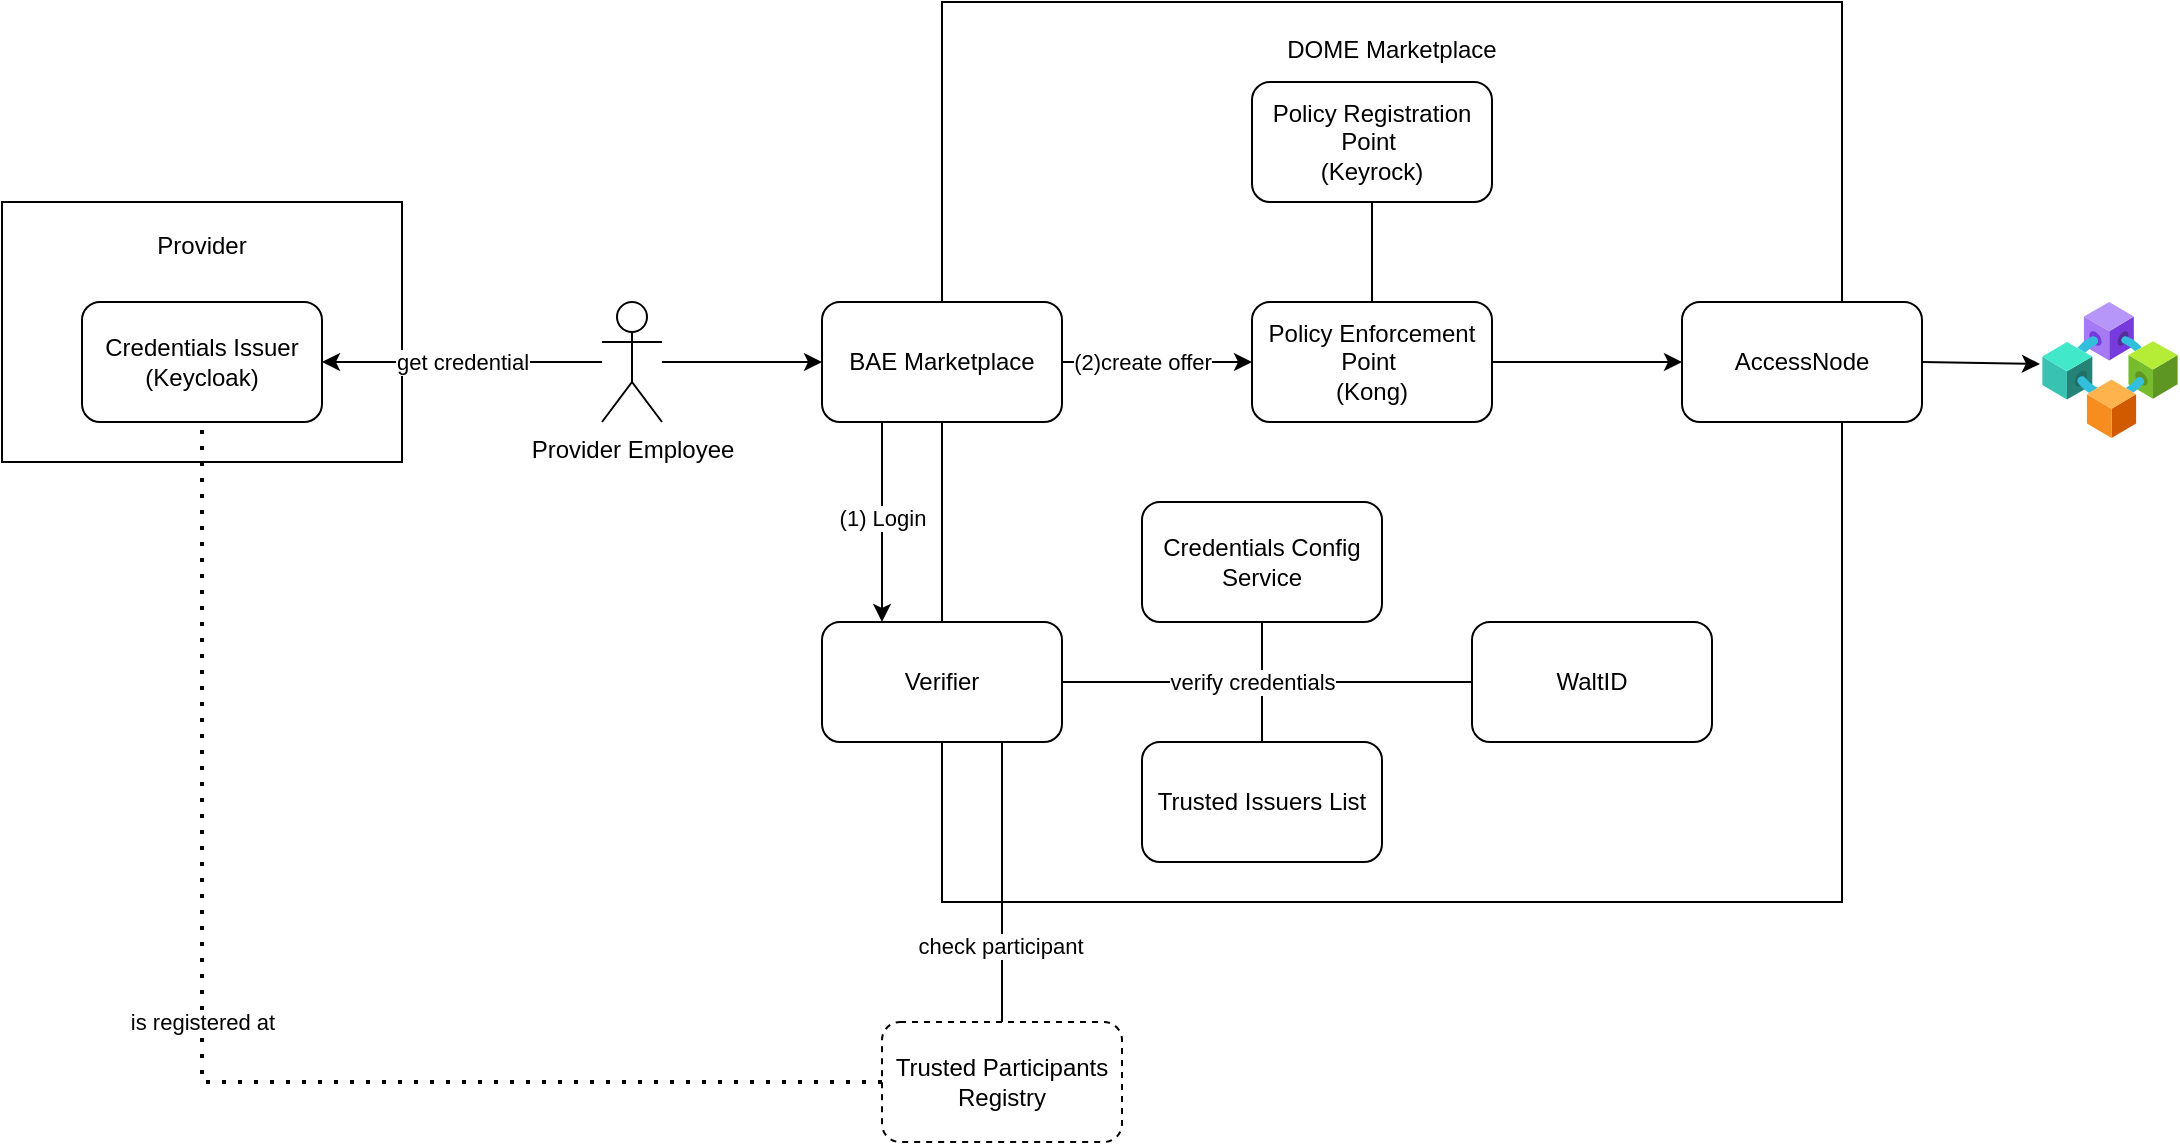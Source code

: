<mxfile version="22.0.8" type="device">
  <diagram name="Page-1" id="Jrgt3sYGPVu8h39Zh5tt">
    <mxGraphModel dx="2284" dy="844" grid="1" gridSize="10" guides="1" tooltips="1" connect="1" arrows="1" fold="1" page="1" pageScale="1" pageWidth="850" pageHeight="1100" math="0" shadow="0">
      <root>
        <mxCell id="0" />
        <mxCell id="1" parent="0" />
        <mxCell id="rZgsUoCGz8kG7AOwi9W0-80" value="&lt;div&gt;DOME Marketplace&lt;/div&gt;&lt;div&gt;&lt;br&gt;&lt;/div&gt;&lt;div&gt;&lt;br&gt;&lt;/div&gt;&lt;div&gt;&lt;br&gt;&lt;/div&gt;&lt;div&gt;&lt;br&gt;&lt;/div&gt;&lt;div&gt;&lt;br&gt;&lt;/div&gt;&lt;div&gt;&lt;br&gt;&lt;/div&gt;&lt;div&gt;&lt;br&gt;&lt;/div&gt;&lt;div&gt;&lt;br&gt;&lt;/div&gt;&lt;div&gt;&lt;br&gt;&lt;/div&gt;&lt;div&gt;&lt;br&gt;&lt;/div&gt;&lt;div&gt;&lt;br&gt;&lt;/div&gt;&lt;div&gt;&lt;br&gt;&lt;/div&gt;&lt;div&gt;&lt;br&gt;&lt;/div&gt;&lt;div&gt;&lt;br&gt;&lt;/div&gt;&lt;div&gt;&lt;br&gt;&lt;/div&gt;&lt;div&gt;&lt;br&gt;&lt;/div&gt;&lt;div&gt;&lt;br&gt;&lt;/div&gt;&lt;div&gt;&lt;br&gt;&lt;/div&gt;&lt;div&gt;&lt;br&gt;&lt;/div&gt;&lt;div&gt;&lt;br&gt;&lt;/div&gt;&lt;div&gt;&lt;br&gt;&lt;/div&gt;&lt;div&gt;&lt;br&gt;&lt;/div&gt;&lt;div&gt;&lt;br&gt;&lt;/div&gt;&lt;div&gt;&lt;br&gt;&lt;/div&gt;&lt;div&gt;&lt;br&gt;&lt;/div&gt;&lt;div&gt;&lt;br&gt;&lt;/div&gt;&lt;div&gt;&lt;br&gt;&lt;/div&gt;&lt;div&gt;&lt;br&gt;&lt;/div&gt;" style="whiteSpace=wrap;html=1;aspect=fixed;" vertex="1" parent="1">
          <mxGeometry x="160" y="200" width="450" height="450" as="geometry" />
        </mxCell>
        <mxCell id="rZgsUoCGz8kG7AOwi9W0-81" value="BAE Marketplace" style="rounded=1;whiteSpace=wrap;html=1;" vertex="1" parent="1">
          <mxGeometry x="100" y="350" width="120" height="60" as="geometry" />
        </mxCell>
        <mxCell id="rZgsUoCGz8kG7AOwi9W0-82" value="AccessNode" style="rounded=1;whiteSpace=wrap;html=1;" vertex="1" parent="1">
          <mxGeometry x="530" y="350" width="120" height="60" as="geometry" />
        </mxCell>
        <mxCell id="rZgsUoCGz8kG7AOwi9W0-84" value="Verifier" style="rounded=1;whiteSpace=wrap;html=1;" vertex="1" parent="1">
          <mxGeometry x="100" y="510" width="120" height="60" as="geometry" />
        </mxCell>
        <mxCell id="rZgsUoCGz8kG7AOwi9W0-85" value="Credentials Config Service" style="rounded=1;whiteSpace=wrap;html=1;" vertex="1" parent="1">
          <mxGeometry x="260" y="450" width="120" height="60" as="geometry" />
        </mxCell>
        <mxCell id="rZgsUoCGz8kG7AOwi9W0-86" value="&lt;div&gt;Policy Registration Point&amp;nbsp;&lt;/div&gt;&lt;div&gt;(Keyrock)&lt;/div&gt;" style="rounded=1;whiteSpace=wrap;html=1;" vertex="1" parent="1">
          <mxGeometry x="315" y="240" width="120" height="60" as="geometry" />
        </mxCell>
        <mxCell id="rZgsUoCGz8kG7AOwi9W0-87" value="&lt;div&gt;Policy Enforcement Point&amp;nbsp;&lt;/div&gt;&lt;div&gt;(Kong)&lt;/div&gt;" style="rounded=1;whiteSpace=wrap;html=1;" vertex="1" parent="1">
          <mxGeometry x="315" y="350" width="120" height="60" as="geometry" />
        </mxCell>
        <mxCell id="rZgsUoCGz8kG7AOwi9W0-88" value="Trusted Issuers List" style="rounded=1;whiteSpace=wrap;html=1;" vertex="1" parent="1">
          <mxGeometry x="260" y="570" width="120" height="60" as="geometry" />
        </mxCell>
        <mxCell id="rZgsUoCGz8kG7AOwi9W0-89" value="WaltID" style="rounded=1;whiteSpace=wrap;html=1;" vertex="1" parent="1">
          <mxGeometry x="425" y="510" width="120" height="60" as="geometry" />
        </mxCell>
        <mxCell id="rZgsUoCGz8kG7AOwi9W0-90" value="" style="image;aspect=fixed;html=1;points=[];align=center;fontSize=12;image=img/lib/azure2/blockchain/Consortium.svg;" vertex="1" parent="1">
          <mxGeometry x="710" y="350" width="68" height="68" as="geometry" />
        </mxCell>
        <mxCell id="rZgsUoCGz8kG7AOwi9W0-91" value="" style="endArrow=none;html=1;rounded=0;entryX=1;entryY=0.5;entryDx=0;entryDy=0;" edge="1" parent="1" source="rZgsUoCGz8kG7AOwi9W0-89" target="rZgsUoCGz8kG7AOwi9W0-84">
          <mxGeometry width="50" height="50" relative="1" as="geometry">
            <mxPoint x="190" y="720" as="sourcePoint" />
            <mxPoint x="240" y="670" as="targetPoint" />
          </mxGeometry>
        </mxCell>
        <mxCell id="rZgsUoCGz8kG7AOwi9W0-92" value="" style="endArrow=none;html=1;rounded=0;entryX=0.5;entryY=1;entryDx=0;entryDy=0;exitX=1;exitY=0.5;exitDx=0;exitDy=0;" edge="1" parent="1" source="rZgsUoCGz8kG7AOwi9W0-84" target="rZgsUoCGz8kG7AOwi9W0-85">
          <mxGeometry width="50" height="50" relative="1" as="geometry">
            <mxPoint x="220" y="540" as="sourcePoint" />
            <mxPoint x="340" y="510" as="targetPoint" />
            <Array as="points">
              <mxPoint x="320" y="540" />
            </Array>
          </mxGeometry>
        </mxCell>
        <mxCell id="rZgsUoCGz8kG7AOwi9W0-93" value="" style="endArrow=none;html=1;rounded=0;exitX=1;exitY=0.5;exitDx=0;exitDy=0;entryX=0.5;entryY=0;entryDx=0;entryDy=0;" edge="1" parent="1" source="rZgsUoCGz8kG7AOwi9W0-84" target="rZgsUoCGz8kG7AOwi9W0-88">
          <mxGeometry width="50" height="50" relative="1" as="geometry">
            <mxPoint x="300" y="750" as="sourcePoint" />
            <mxPoint x="350" y="700" as="targetPoint" />
            <Array as="points">
              <mxPoint x="320" y="540" />
            </Array>
          </mxGeometry>
        </mxCell>
        <mxCell id="rZgsUoCGz8kG7AOwi9W0-116" value="verify credentials" style="edgeLabel;html=1;align=center;verticalAlign=middle;resizable=0;points=[];" vertex="1" connectable="0" parent="rZgsUoCGz8kG7AOwi9W0-93">
          <mxGeometry x="0.292" y="2" relative="1" as="geometry">
            <mxPoint x="11" y="2" as="offset" />
          </mxGeometry>
        </mxCell>
        <mxCell id="rZgsUoCGz8kG7AOwi9W0-94" value="Trusted Participants Registry" style="rounded=1;whiteSpace=wrap;html=1;dashed=1;" vertex="1" parent="1">
          <mxGeometry x="130" y="710" width="120" height="60" as="geometry" />
        </mxCell>
        <mxCell id="rZgsUoCGz8kG7AOwi9W0-95" value="" style="endArrow=none;html=1;rounded=0;entryX=0.75;entryY=1;entryDx=0;entryDy=0;exitX=0.5;exitY=0;exitDx=0;exitDy=0;" edge="1" parent="1" source="rZgsUoCGz8kG7AOwi9W0-94" target="rZgsUoCGz8kG7AOwi9W0-84">
          <mxGeometry width="50" height="50" relative="1" as="geometry">
            <mxPoint x="10" y="690" as="sourcePoint" />
            <mxPoint x="60" y="640" as="targetPoint" />
          </mxGeometry>
        </mxCell>
        <mxCell id="rZgsUoCGz8kG7AOwi9W0-115" value="check participant" style="edgeLabel;html=1;align=center;verticalAlign=middle;resizable=0;points=[];" vertex="1" connectable="0" parent="rZgsUoCGz8kG7AOwi9W0-95">
          <mxGeometry x="-0.45" y="1" relative="1" as="geometry">
            <mxPoint as="offset" />
          </mxGeometry>
        </mxCell>
        <mxCell id="rZgsUoCGz8kG7AOwi9W0-96" value="" style="endArrow=classic;html=1;rounded=0;entryX=0;entryY=0.5;entryDx=0;entryDy=0;exitX=1;exitY=0.5;exitDx=0;exitDy=0;" edge="1" parent="1" source="rZgsUoCGz8kG7AOwi9W0-81" target="rZgsUoCGz8kG7AOwi9W0-87">
          <mxGeometry width="50" height="50" relative="1" as="geometry">
            <mxPoint x="-170" y="410" as="sourcePoint" />
            <mxPoint x="-120" y="360" as="targetPoint" />
          </mxGeometry>
        </mxCell>
        <mxCell id="rZgsUoCGz8kG7AOwi9W0-117" value="(2)create offer" style="edgeLabel;html=1;align=center;verticalAlign=middle;resizable=0;points=[];" vertex="1" connectable="0" parent="rZgsUoCGz8kG7AOwi9W0-96">
          <mxGeometry x="-0.158" y="-2" relative="1" as="geometry">
            <mxPoint y="-2" as="offset" />
          </mxGeometry>
        </mxCell>
        <mxCell id="rZgsUoCGz8kG7AOwi9W0-97" value="" style="endArrow=classic;html=1;rounded=0;entryX=0;entryY=0.5;entryDx=0;entryDy=0;exitX=1;exitY=0.5;exitDx=0;exitDy=0;" edge="1" parent="1" source="rZgsUoCGz8kG7AOwi9W0-87" target="rZgsUoCGz8kG7AOwi9W0-82">
          <mxGeometry width="50" height="50" relative="1" as="geometry">
            <mxPoint x="-30" y="450" as="sourcePoint" />
            <mxPoint x="20" y="400" as="targetPoint" />
          </mxGeometry>
        </mxCell>
        <mxCell id="rZgsUoCGz8kG7AOwi9W0-98" value="" style="endArrow=none;html=1;rounded=0;entryX=0.5;entryY=1;entryDx=0;entryDy=0;" edge="1" parent="1" source="rZgsUoCGz8kG7AOwi9W0-87" target="rZgsUoCGz8kG7AOwi9W0-86">
          <mxGeometry width="50" height="50" relative="1" as="geometry">
            <mxPoint x="-70" y="440" as="sourcePoint" />
            <mxPoint x="-20" y="390" as="targetPoint" />
          </mxGeometry>
        </mxCell>
        <mxCell id="rZgsUoCGz8kG7AOwi9W0-99" value="" style="endArrow=classic;html=1;rounded=0;exitX=0.25;exitY=1;exitDx=0;exitDy=0;entryX=0.25;entryY=0;entryDx=0;entryDy=0;" edge="1" parent="1" source="rZgsUoCGz8kG7AOwi9W0-81" target="rZgsUoCGz8kG7AOwi9W0-84">
          <mxGeometry width="50" height="50" relative="1" as="geometry">
            <mxPoint x="-100" y="540" as="sourcePoint" />
            <mxPoint x="-50" y="490" as="targetPoint" />
          </mxGeometry>
        </mxCell>
        <mxCell id="rZgsUoCGz8kG7AOwi9W0-114" value="(1) Login" style="edgeLabel;html=1;align=center;verticalAlign=middle;resizable=0;points=[];" vertex="1" connectable="0" parent="rZgsUoCGz8kG7AOwi9W0-99">
          <mxGeometry x="-0.05" relative="1" as="geometry">
            <mxPoint as="offset" />
          </mxGeometry>
        </mxCell>
        <mxCell id="rZgsUoCGz8kG7AOwi9W0-100" value="Provider Employee" style="shape=umlActor;verticalLabelPosition=bottom;verticalAlign=top;html=1;outlineConnect=0;" vertex="1" parent="1">
          <mxGeometry x="-10" y="350" width="30" height="60" as="geometry" />
        </mxCell>
        <mxCell id="rZgsUoCGz8kG7AOwi9W0-103" value="" style="endArrow=classic;html=1;rounded=0;entryX=0;entryY=0.5;entryDx=0;entryDy=0;" edge="1" parent="1" source="rZgsUoCGz8kG7AOwi9W0-100" target="rZgsUoCGz8kG7AOwi9W0-81">
          <mxGeometry width="50" height="50" relative="1" as="geometry">
            <mxPoint x="-20" y="370" as="sourcePoint" />
            <mxPoint x="-90" y="520" as="targetPoint" />
          </mxGeometry>
        </mxCell>
        <mxCell id="rZgsUoCGz8kG7AOwi9W0-108" value="" style="group" vertex="1" connectable="0" parent="1">
          <mxGeometry x="-310" y="300" width="200" height="130" as="geometry" />
        </mxCell>
        <mxCell id="rZgsUoCGz8kG7AOwi9W0-110" value="" style="group" vertex="1" connectable="0" parent="rZgsUoCGz8kG7AOwi9W0-108">
          <mxGeometry width="200" height="130" as="geometry" />
        </mxCell>
        <mxCell id="rZgsUoCGz8kG7AOwi9W0-107" value="&lt;div&gt;Provider&lt;/div&gt;&lt;div&gt;&lt;br&gt;&lt;/div&gt;&lt;div&gt;&lt;br&gt;&lt;/div&gt;&lt;div&gt;&lt;br&gt;&lt;/div&gt;&lt;div&gt;&lt;br&gt;&lt;/div&gt;&lt;div&gt;&lt;br&gt;&lt;/div&gt;&lt;div&gt;&lt;br&gt;&lt;/div&gt;" style="rounded=0;whiteSpace=wrap;html=1;" vertex="1" parent="rZgsUoCGz8kG7AOwi9W0-110">
          <mxGeometry width="200" height="130" as="geometry" />
        </mxCell>
        <mxCell id="rZgsUoCGz8kG7AOwi9W0-83" value="&lt;div&gt;Credentials Issuer&lt;/div&gt;&lt;div&gt;(Keycloak)&lt;br&gt;&lt;/div&gt;" style="rounded=1;whiteSpace=wrap;html=1;" vertex="1" parent="rZgsUoCGz8kG7AOwi9W0-110">
          <mxGeometry x="40" y="50" width="120" height="60" as="geometry" />
        </mxCell>
        <mxCell id="rZgsUoCGz8kG7AOwi9W0-109" value="" style="endArrow=classic;html=1;rounded=0;entryX=1;entryY=0.5;entryDx=0;entryDy=0;" edge="1" parent="1" source="rZgsUoCGz8kG7AOwi9W0-100" target="rZgsUoCGz8kG7AOwi9W0-83">
          <mxGeometry width="50" height="50" relative="1" as="geometry">
            <mxPoint x="-90" y="380" as="sourcePoint" />
            <mxPoint x="-150" y="500" as="targetPoint" />
          </mxGeometry>
        </mxCell>
        <mxCell id="rZgsUoCGz8kG7AOwi9W0-111" value="get credential" style="edgeLabel;html=1;align=center;verticalAlign=middle;resizable=0;points=[];" vertex="1" connectable="0" parent="rZgsUoCGz8kG7AOwi9W0-109">
          <mxGeometry x="0.129" y="1" relative="1" as="geometry">
            <mxPoint x="9" y="-1" as="offset" />
          </mxGeometry>
        </mxCell>
        <mxCell id="rZgsUoCGz8kG7AOwi9W0-118" value="" style="endArrow=classic;html=1;rounded=0;exitX=1;exitY=0.5;exitDx=0;exitDy=0;entryX=-0.015;entryY=0.456;entryDx=0;entryDy=0;entryPerimeter=0;" edge="1" parent="1" source="rZgsUoCGz8kG7AOwi9W0-82" target="rZgsUoCGz8kG7AOwi9W0-90">
          <mxGeometry width="50" height="50" relative="1" as="geometry">
            <mxPoint x="720" y="520" as="sourcePoint" />
            <mxPoint x="770" y="470" as="targetPoint" />
          </mxGeometry>
        </mxCell>
        <mxCell id="rZgsUoCGz8kG7AOwi9W0-119" value="is registered at" style="endArrow=none;dashed=1;html=1;dashPattern=1 3;strokeWidth=2;rounded=0;entryX=0.5;entryY=1;entryDx=0;entryDy=0;exitX=0;exitY=0.5;exitDx=0;exitDy=0;" edge="1" parent="1" source="rZgsUoCGz8kG7AOwi9W0-94" target="rZgsUoCGz8kG7AOwi9W0-83">
          <mxGeometry x="0.104" width="50" height="50" relative="1" as="geometry">
            <mxPoint x="-190" y="560" as="sourcePoint" />
            <mxPoint x="-140" y="510" as="targetPoint" />
            <Array as="points">
              <mxPoint x="-210" y="740" />
            </Array>
            <mxPoint as="offset" />
          </mxGeometry>
        </mxCell>
      </root>
    </mxGraphModel>
  </diagram>
</mxfile>
